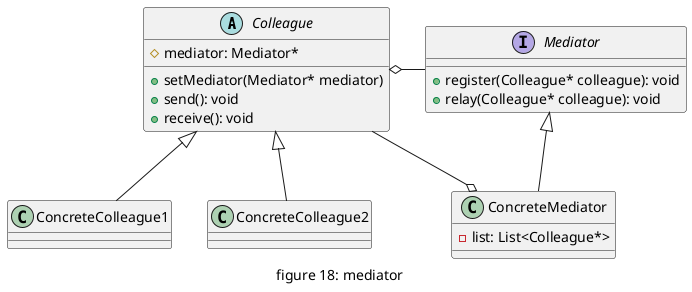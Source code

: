 @startuml "figure18_mediator"
caption figure 18: mediator

abstract class Colleague{
    # mediator: Mediator*
    + setMediator(Mediator* mediator)
    + send(): void
    + receive(): void
}

interface Mediator{
    + register(Colleague* colleague): void
    + relay(Colleague* colleague): void
}

Mediator -left-o Colleague

class ConcreteMediator{
    - list: List<Colleague*>
}

ConcreteMediator -up-|> Mediator
ConcreteMediator o-up- Colleague

class ConcreteColleague1{}
class ConcreteColleague2{}

ConcreteColleague1 -up-|> Colleague
ConcreteColleague2 -up-|> Colleague

@enduml